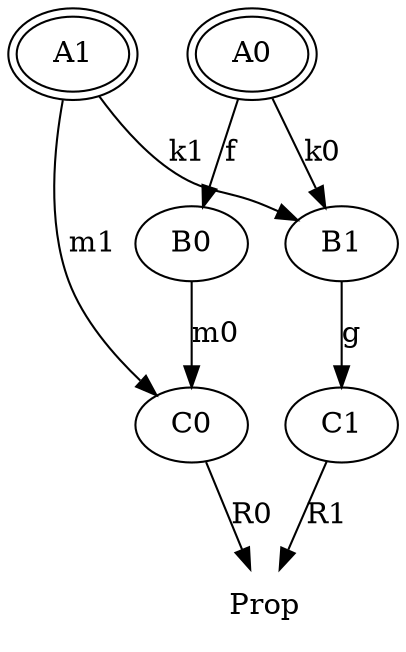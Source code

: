digraph comm_l {
  node [peripheries = 2]

  T4 [label = "A0"]
  T5 [label = "A1"]

  node [peripheries = 1]

  T0 [label = "C0"]
  T2 [label = "B1"]
  T1 [label = "C1"]
  T3 [label = "B0"]

  node [peripheries = 0]

  T0 -> Prop [label = "R0"]
  T1 -> Prop [label = "R1"]
  T2 -> T1 [label = "g"]
  T3 -> T0 [label = "m0"]
  T4 -> T2 [label = "k0"]
  T4 -> T3 [label = "f"]
  T5 -> T0 [label = "m1"]
  T5 -> T2 [label = "k1"]
}
